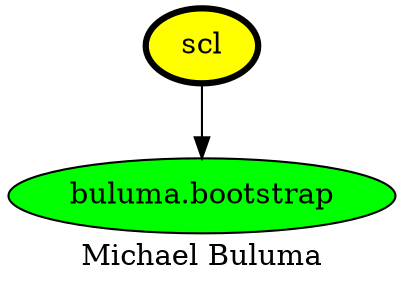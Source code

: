 digraph PhiloDilemma {
  label = "Michael Buluma" ;
  overlap=false
  {
    "scl" [fillcolor=yellow style=filled penwidth=3]
    "buluma.bootstrap" [fillcolor=green style=filled]
  }
  "scl" -> "buluma.bootstrap"
}
